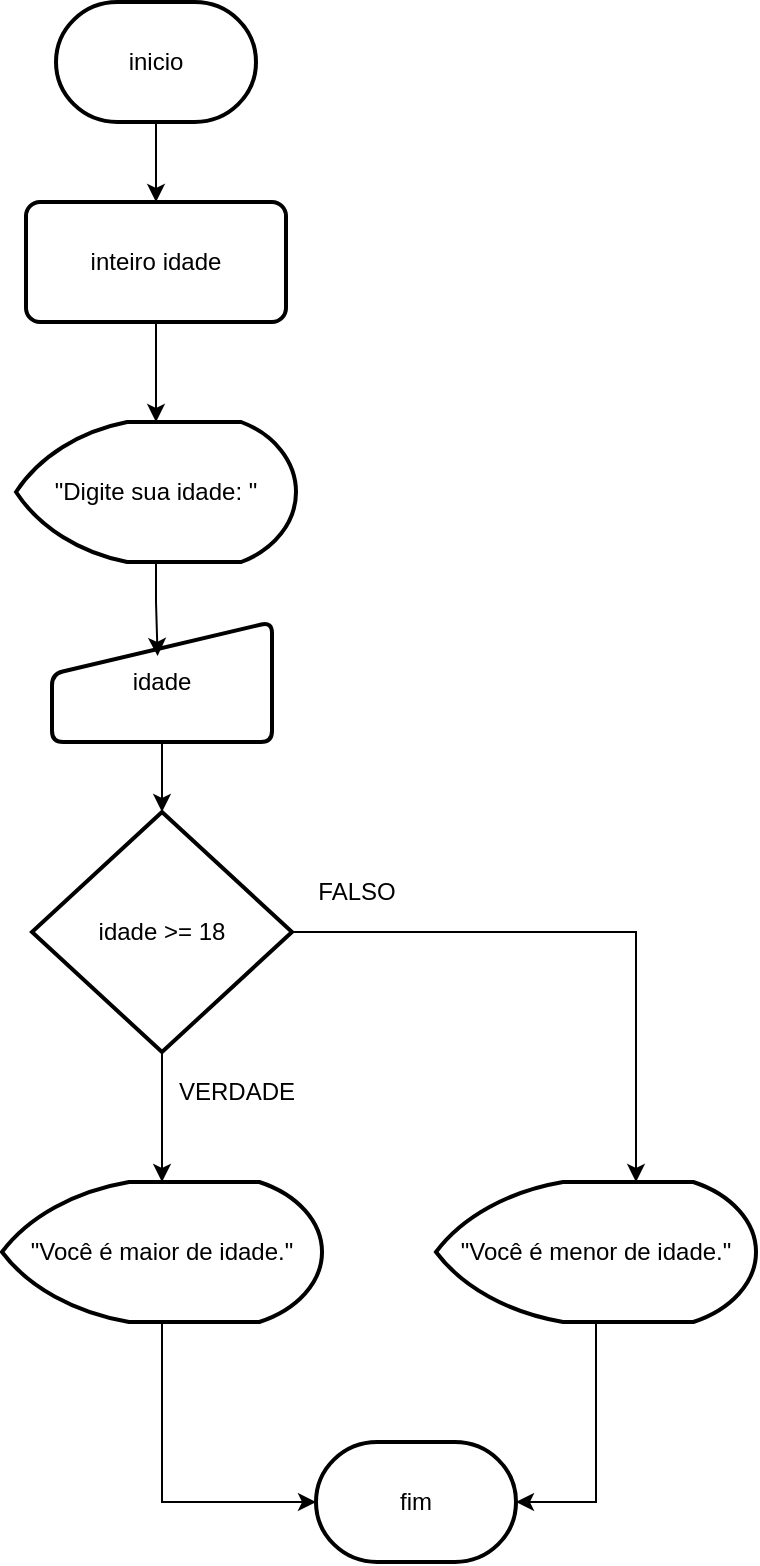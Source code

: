 <mxfile version="28.2.1">
  <diagram id="bIbUJsHXyxjtqQubw2oJ" name="Página-1">
    <mxGraphModel dx="1047" dy="725" grid="1" gridSize="10" guides="1" tooltips="1" connect="1" arrows="1" fold="1" page="1" pageScale="1" pageWidth="827" pageHeight="1169" math="0" shadow="0">
      <root>
        <mxCell id="0" />
        <mxCell id="1" parent="0" />
        <mxCell id="qj1xmgfkT_4xpLUc6lOm-4" style="edgeStyle=orthogonalEdgeStyle;rounded=0;orthogonalLoop=1;jettySize=auto;html=1;entryX=0.5;entryY=0;entryDx=0;entryDy=0;" edge="1" parent="1" source="qj1xmgfkT_4xpLUc6lOm-2" target="qj1xmgfkT_4xpLUc6lOm-3">
          <mxGeometry relative="1" as="geometry" />
        </mxCell>
        <mxCell id="qj1xmgfkT_4xpLUc6lOm-2" value="inicio" style="strokeWidth=2;html=1;shape=mxgraph.flowchart.terminator;whiteSpace=wrap;" vertex="1" parent="1">
          <mxGeometry x="230" y="60" width="100" height="60" as="geometry" />
        </mxCell>
        <mxCell id="qj1xmgfkT_4xpLUc6lOm-3" value="inteiro idade" style="rounded=1;whiteSpace=wrap;html=1;absoluteArcSize=1;arcSize=14;strokeWidth=2;" vertex="1" parent="1">
          <mxGeometry x="215" y="160" width="130" height="60" as="geometry" />
        </mxCell>
        <mxCell id="qj1xmgfkT_4xpLUc6lOm-5" value="&quot;Digite sua idade: &quot;" style="strokeWidth=2;html=1;shape=mxgraph.flowchart.display;whiteSpace=wrap;" vertex="1" parent="1">
          <mxGeometry x="210" y="270" width="140" height="70" as="geometry" />
        </mxCell>
        <mxCell id="qj1xmgfkT_4xpLUc6lOm-6" style="edgeStyle=orthogonalEdgeStyle;rounded=0;orthogonalLoop=1;jettySize=auto;html=1;entryX=0.5;entryY=0;entryDx=0;entryDy=0;entryPerimeter=0;" edge="1" parent="1" source="qj1xmgfkT_4xpLUc6lOm-3" target="qj1xmgfkT_4xpLUc6lOm-5">
          <mxGeometry relative="1" as="geometry" />
        </mxCell>
        <mxCell id="qj1xmgfkT_4xpLUc6lOm-7" value="idade" style="html=1;strokeWidth=2;shape=manualInput;whiteSpace=wrap;rounded=1;size=26;arcSize=11;" vertex="1" parent="1">
          <mxGeometry x="228" y="370" width="110" height="60" as="geometry" />
        </mxCell>
        <mxCell id="qj1xmgfkT_4xpLUc6lOm-8" style="edgeStyle=orthogonalEdgeStyle;rounded=0;orthogonalLoop=1;jettySize=auto;html=1;entryX=0.48;entryY=0.283;entryDx=0;entryDy=0;entryPerimeter=0;" edge="1" parent="1" source="qj1xmgfkT_4xpLUc6lOm-5" target="qj1xmgfkT_4xpLUc6lOm-7">
          <mxGeometry relative="1" as="geometry" />
        </mxCell>
        <mxCell id="qj1xmgfkT_4xpLUc6lOm-14" value="" style="edgeStyle=orthogonalEdgeStyle;rounded=0;orthogonalLoop=1;jettySize=auto;html=1;" edge="1" parent="1" source="qj1xmgfkT_4xpLUc6lOm-9" target="qj1xmgfkT_4xpLUc6lOm-11">
          <mxGeometry relative="1" as="geometry" />
        </mxCell>
        <mxCell id="qj1xmgfkT_4xpLUc6lOm-9" value="idade &amp;gt;= 18" style="strokeWidth=2;html=1;shape=mxgraph.flowchart.decision;whiteSpace=wrap;" vertex="1" parent="1">
          <mxGeometry x="218" y="465" width="130" height="120" as="geometry" />
        </mxCell>
        <mxCell id="qj1xmgfkT_4xpLUc6lOm-10" style="edgeStyle=orthogonalEdgeStyle;rounded=0;orthogonalLoop=1;jettySize=auto;html=1;entryX=0.5;entryY=0;entryDx=0;entryDy=0;entryPerimeter=0;" edge="1" parent="1" source="qj1xmgfkT_4xpLUc6lOm-7" target="qj1xmgfkT_4xpLUc6lOm-9">
          <mxGeometry relative="1" as="geometry" />
        </mxCell>
        <mxCell id="qj1xmgfkT_4xpLUc6lOm-11" value="&quot;Você é maior de idade.&quot;" style="strokeWidth=2;html=1;shape=mxgraph.flowchart.display;whiteSpace=wrap;" vertex="1" parent="1">
          <mxGeometry x="203" y="650" width="160" height="70" as="geometry" />
        </mxCell>
        <mxCell id="qj1xmgfkT_4xpLUc6lOm-13" value="VERDADE" style="text;html=1;align=center;verticalAlign=middle;resizable=0;points=[];autosize=1;strokeColor=none;fillColor=none;" vertex="1" parent="1">
          <mxGeometry x="280" y="590" width="80" height="30" as="geometry" />
        </mxCell>
        <mxCell id="qj1xmgfkT_4xpLUc6lOm-15" value="&quot;Você é menor de idade.&quot;" style="strokeWidth=2;html=1;shape=mxgraph.flowchart.display;whiteSpace=wrap;" vertex="1" parent="1">
          <mxGeometry x="420" y="650" width="160" height="70" as="geometry" />
        </mxCell>
        <mxCell id="qj1xmgfkT_4xpLUc6lOm-16" style="edgeStyle=orthogonalEdgeStyle;rounded=0;orthogonalLoop=1;jettySize=auto;html=1;entryX=0.625;entryY=0;entryDx=0;entryDy=0;entryPerimeter=0;" edge="1" parent="1" source="qj1xmgfkT_4xpLUc6lOm-9" target="qj1xmgfkT_4xpLUc6lOm-15">
          <mxGeometry relative="1" as="geometry" />
        </mxCell>
        <mxCell id="qj1xmgfkT_4xpLUc6lOm-17" value="FALSO" style="text;html=1;align=center;verticalAlign=middle;resizable=0;points=[];autosize=1;strokeColor=none;fillColor=none;" vertex="1" parent="1">
          <mxGeometry x="350" y="490" width="60" height="30" as="geometry" />
        </mxCell>
        <mxCell id="qj1xmgfkT_4xpLUc6lOm-18" value="fim" style="strokeWidth=2;html=1;shape=mxgraph.flowchart.terminator;whiteSpace=wrap;" vertex="1" parent="1">
          <mxGeometry x="360" y="780" width="100" height="60" as="geometry" />
        </mxCell>
        <mxCell id="qj1xmgfkT_4xpLUc6lOm-19" style="edgeStyle=orthogonalEdgeStyle;rounded=0;orthogonalLoop=1;jettySize=auto;html=1;entryX=0;entryY=0.5;entryDx=0;entryDy=0;entryPerimeter=0;" edge="1" parent="1" source="qj1xmgfkT_4xpLUc6lOm-11" target="qj1xmgfkT_4xpLUc6lOm-18">
          <mxGeometry relative="1" as="geometry" />
        </mxCell>
        <mxCell id="qj1xmgfkT_4xpLUc6lOm-20" style="edgeStyle=orthogonalEdgeStyle;rounded=0;orthogonalLoop=1;jettySize=auto;html=1;entryX=1;entryY=0.5;entryDx=0;entryDy=0;entryPerimeter=0;" edge="1" parent="1" source="qj1xmgfkT_4xpLUc6lOm-15" target="qj1xmgfkT_4xpLUc6lOm-18">
          <mxGeometry relative="1" as="geometry" />
        </mxCell>
      </root>
    </mxGraphModel>
  </diagram>
</mxfile>
